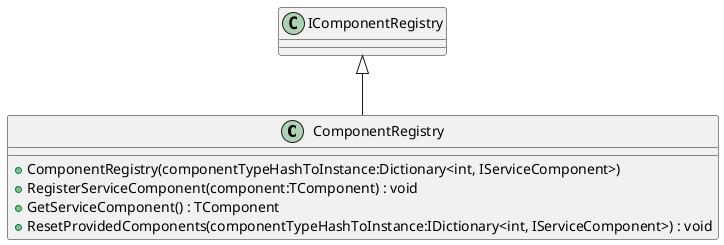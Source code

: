 @startuml
class ComponentRegistry {
    + ComponentRegistry(componentTypeHashToInstance:Dictionary<int, IServiceComponent>)
    + RegisterServiceComponent(component:TComponent) : void
    + GetServiceComponent() : TComponent
    + ResetProvidedComponents(componentTypeHashToInstance:IDictionary<int, IServiceComponent>) : void
}
IComponentRegistry <|-- ComponentRegistry
@enduml
